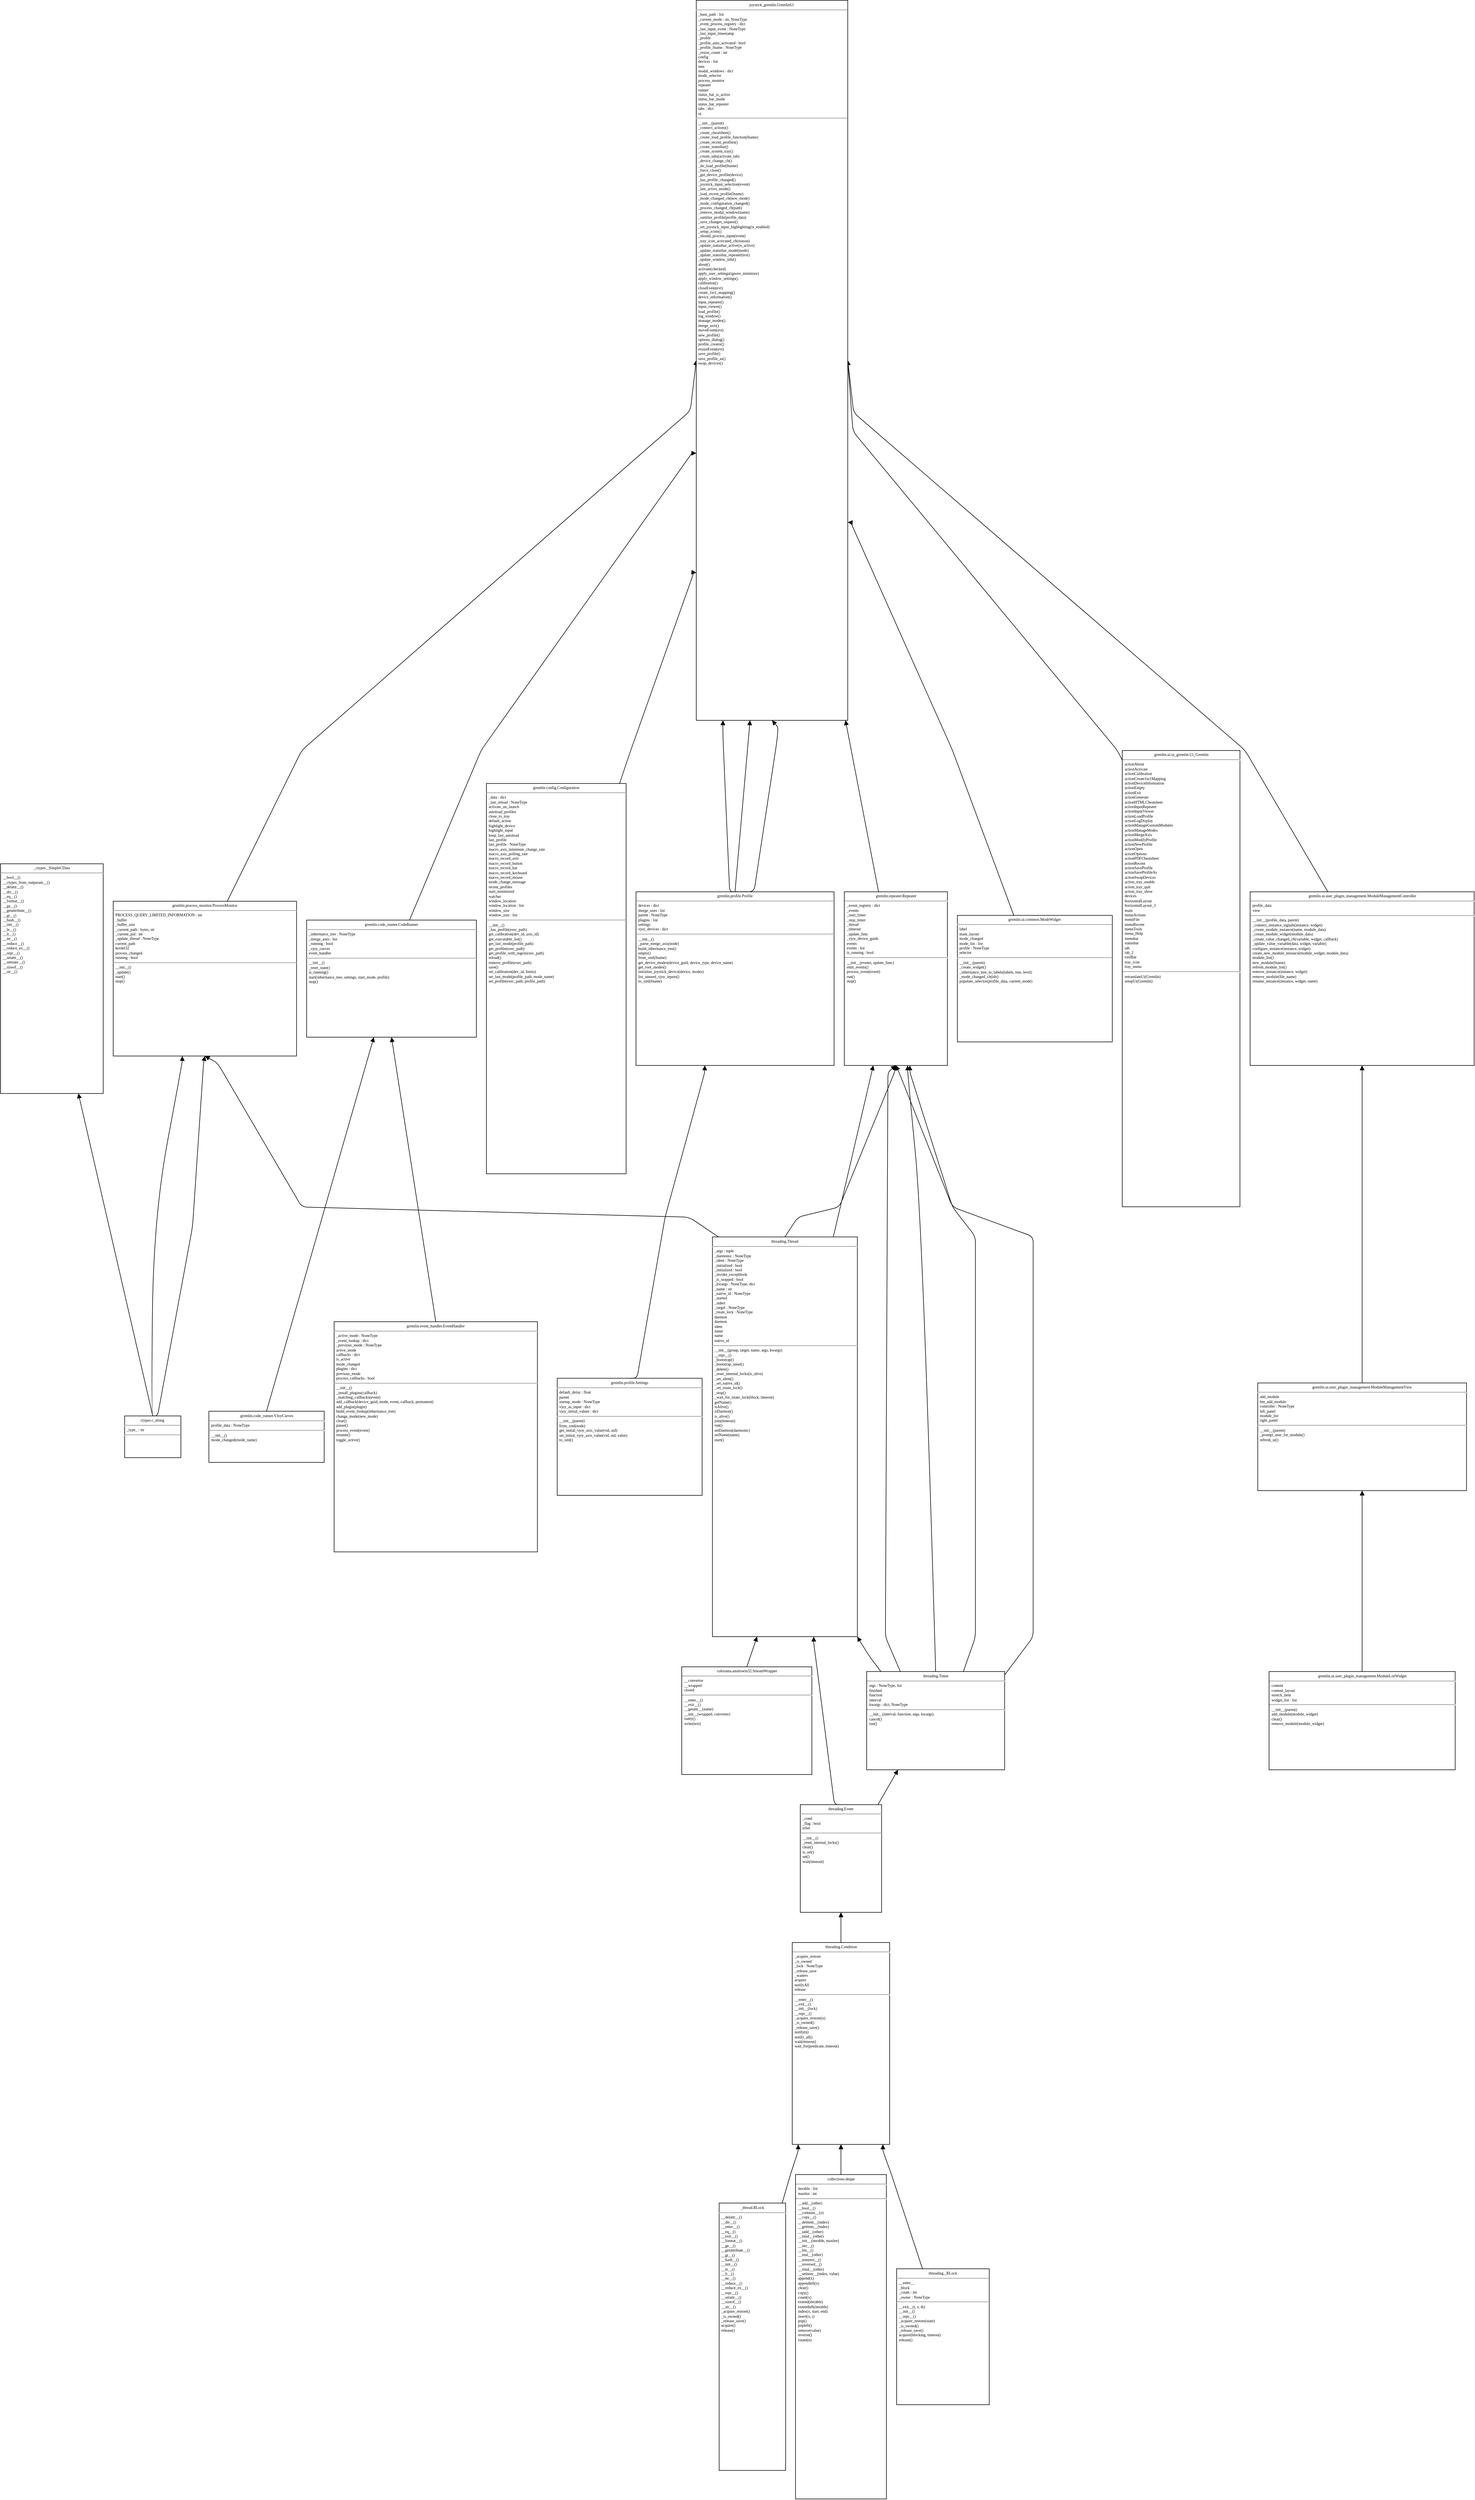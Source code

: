 <mxfile>
    <diagram id="ld7ND8hMP7wtq6Na8yBu" name="Page-1">
        <mxGraphModel dx="751" dy="307" grid="1" gridSize="10" guides="1" tooltips="1" connect="1" arrows="1" fold="1" page="1" pageScale="1" pageWidth="850" pageHeight="1100" math="0" shadow="0">
            <root>
                <mxCell id="0"/>
                <mxCell id="1" parent="0"/>
                <mxCell id="edge1" style="rounded=1;html=1;exitX=0.948;exitY=0;entryX=0.061;entryY=1;jettySize=auto;curved=0;endArrow=block;dashed=0;endFill=1;fontFamily=Lucida Console;fontSize=7;" parent="1" source="node2" target="node3" edge="1">
                    <mxGeometry relative="1" as="geometry">
                        <Array as="points">
                            <mxPoint x="1398.72" y="3932.47"/>
                            <mxPoint x="1413.59" y="3881.2"/>
                            <mxPoint x="1427.22" y="3839.82"/>
                        </Array>
                    </mxGeometry>
                </mxCell>
                <mxCell id="edge22" style="rounded=1;html=1;exitX=0.5;exitY=0;entryX=0.5;entryY=1;jettySize=auto;curved=0;endArrow=block;dashed=0;endFill=1;fontFamily=Lucida Console;fontSize=7;" parent="1" source="node3" target="node22" edge="1">
                    <mxGeometry relative="1" as="geometry"/>
                </mxCell>
                <mxCell id="edge2" style="rounded=1;html=1;exitX=0.5;exitY=0;entryX=0.5;entryY=1;jettySize=auto;curved=0;endArrow=block;dashed=0;endFill=1;fontFamily=Lucida Console;fontSize=7;" parent="1" source="node4" target="node3" edge="1">
                    <mxGeometry relative="1" as="geometry"/>
                </mxCell>
                <mxCell id="edge3" style="rounded=1;html=1;exitX=0.5;exitY=0;entryX=0.308;entryY=1;jettySize=auto;curved=0;endArrow=block;dashed=0;endFill=1;fontFamily=Lucida Console;fontSize=7;" parent="1" source="node5" target="node6" edge="1">
                    <mxGeometry relative="1" as="geometry"/>
                </mxCell>
                <mxCell id="edge25" style="rounded=1;html=1;exitX=0.042;exitY=0;entryX=0.5;entryY=1;jettySize=auto;curved=0;endArrow=block;dashed=0;endFill=1;fontFamily=Lucida Console;fontSize=7;" parent="1" source="node6" target="node8" edge="1">
                    <mxGeometry relative="1" as="geometry">
                        <Array as="points">
                            <mxPoint x="1285.18" y="2209.63"/>
                            <mxPoint x="1232.59" y="2174.4"/>
                            <mxPoint x="541.59" y="2156.4"/>
                            <mxPoint x="391.07" y="1899.37"/>
                        </Array>
                    </mxGeometry>
                </mxCell>
                <mxCell id="edge26" style="rounded=1;html=1;exitX=0.5;exitY=0;entryX=0.5;entryY=1;jettySize=auto;curved=0;endArrow=block;dashed=0;endFill=1;fontFamily=Lucida Console;fontSize=7;" parent="1" source="node6" target="node16" edge="1">
                    <mxGeometry relative="1" as="geometry">
                        <Array as="points">
                            <mxPoint x="1403.05" y="2209.55"/>
                            <mxPoint x="1426.61" y="2174.4"/>
                            <mxPoint x="1500.59" y="2156.4"/>
                            <mxPoint x="1599.21" y="1916.11"/>
                        </Array>
                    </mxGeometry>
                </mxCell>
                <mxCell id="edge27" style="rounded=1;html=1;exitX=0.834;exitY=0;entryX=0.281;entryY=1;jettySize=auto;curved=0;endArrow=block;dashed=0;endFill=1;fontFamily=Lucida Console;fontSize=7;" parent="1" source="node6" target="node16" edge="1">
                    <mxGeometry relative="1" as="geometry"/>
                </mxCell>
                <mxCell id="edge4" style="rounded=1;html=1;exitX=0.5;exitY=0;entryX=0.758;entryY=1;jettySize=auto;curved=0;endArrow=block;dashed=0;endFill=1;fontFamily=Lucida Console;fontSize=7;" parent="1" source="node7" target="node1" edge="1">
                    <mxGeometry relative="1" as="geometry"/>
                </mxCell>
                <mxCell id="edge5" style="rounded=1;html=1;exitX=0.5;exitY=0;entryX=0.377;entryY=1;jettySize=auto;curved=1;endArrow=block;dashed=0;endFill=1;fontFamily=Lucida Console;fontSize=7;" parent="1" source="node7" target="node8" edge="1">
                    <mxGeometry relative="1" as="geometry">
                        <Array as="points">
                            <mxPoint x="273.15" y="2528.87"/>
                            <mxPoint x="276.62" y="2174.4"/>
                            <mxPoint x="328.21" y="1899.2"/>
                        </Array>
                    </mxGeometry>
                </mxCell>
                <mxCell id="edge6" style="rounded=1;html=1;exitX=0.5;exitY=0;entryX=0.5;entryY=1;jettySize=auto;curved=0;endArrow=block;dashed=0;endFill=1;fontFamily=Lucida Console;fontSize=7;" parent="1" source="node7" target="node8" edge="1">
                    <mxGeometry relative="1" as="geometry">
                        <Array as="points">
                            <mxPoint x="284.22" y="2528.74"/>
                            <mxPoint x="346.59" y="2191.2"/>
                            <mxPoint x="366.25" y="1899.31"/>
                        </Array>
                    </mxGeometry>
                </mxCell>
                <mxCell id="edge11" style="rounded=1;html=1;exitX=0.622;exitY=0;entryX=0;entryY=0.5;jettySize=auto;curved=0;endArrow=block;dashed=0;endFill=1;fontFamily=Lucida Console;fontSize=7;" parent="1" source="node8" target="node10" edge="1">
                    <mxGeometry relative="1" as="geometry">
                        <Array as="points">
                            <mxPoint x="408.6" y="1611.09"/>
                            <mxPoint x="541.59" y="1341.8"/>
                            <mxPoint x="1234.81" y="736.49"/>
                        </Array>
                    </mxGeometry>
                </mxCell>
                <mxCell id="edge7" style="rounded=1;html=1;exitX=0.606;exitY=0;entryX=0;entryY=0.629;jettySize=auto;curved=0;endArrow=block;dashed=0;endFill=1;fontFamily=Lucida Console;fontSize=7;" parent="1" source="node9" target="node10" edge="1">
                    <mxGeometry relative="1" as="geometry">
                        <Array as="points">
                            <mxPoint x="733.82" y="1644.5"/>
                            <mxPoint x="861.59" y="1341.8"/>
                            <mxPoint x="1237.58" y="812.16"/>
                        </Array>
                    </mxGeometry>
                </mxCell>
                <mxCell id="edge8" style="rounded=1;html=1;exitX=0.5;exitY=0;entryX=0.396;entryY=1;jettySize=auto;curved=0;endArrow=block;dashed=0;endFill=1;fontFamily=Lucida Console;fontSize=7;" parent="1" source="node11" target="node9" edge="1">
                    <mxGeometry relative="1" as="geometry"/>
                </mxCell>
                <mxCell id="edge9" style="rounded=1;html=1;exitX=0.953;exitY=0;entryX=0;entryY=0.795;jettySize=auto;curved=0;endArrow=block;dashed=0;endFill=1;fontFamily=Lucida Console;fontSize=7;" parent="1" source="node12" target="node10" edge="1">
                    <mxGeometry relative="1" as="geometry">
                        <Array as="points">
                            <mxPoint x="1108.4" y="1400.97"/>
                            <mxPoint x="1128.59" y="1341.8"/>
                            <mxPoint x="1241.15" y="1024.86"/>
                        </Array>
                    </mxGeometry>
                </mxCell>
                <mxCell id="edge10" style="rounded=1;html=1;exitX=0.5;exitY=0;entryX=0.5;entryY=1;jettySize=auto;curved=0;endArrow=block;dashed=0;endFill=1;fontFamily=Lucida Console;fontSize=7;" parent="1" source="node13" target="node9" edge="1">
                    <mxGeometry relative="1" as="geometry"/>
                </mxCell>
                <mxCell id="edge12" style="rounded=1;html=1;exitX=0.5;exitY=0;entryX=0.355;entryY=1;jettySize=auto;curved=0;endArrow=block;dashed=0;endFill=1;fontFamily=Lucida Console;fontSize=7;" parent="1" source="node14" target="node10" edge="1">
                    <mxGeometry relative="1" as="geometry"/>
                </mxCell>
                <mxCell id="edge13" style="rounded=1;html=1;exitX=0.5;exitY=0;entryX=0.5;entryY=1;jettySize=auto;curved=0;endArrow=block;dashed=0;endFill=1;fontFamily=Lucida Console;fontSize=7;" parent="1" source="node14" target="node10" edge="1">
                    <mxGeometry relative="1" as="geometry">
                        <Array as="points">
                            <mxPoint x="1348.46" y="1594.29"/>
                            <mxPoint x="1389.59" y="1323.8"/>
                            <mxPoint x="1391.46" y="1300.92"/>
                        </Array>
                    </mxGeometry>
                </mxCell>
                <mxCell id="edge14" style="rounded=1;html=1;exitX=0.5;exitY=0;entryX=0.176;entryY=1;jettySize=auto;curved=0;endArrow=block;dashed=0;endFill=1;fontFamily=Lucida Console;fontSize=7;" parent="1" source="node14" target="node10" edge="1">
                    <mxGeometry relative="1" as="geometry">
                        <Array as="points">
                            <mxPoint x="1304.98" y="1593.99"/>
                            <mxPoint x="1293.27" y="1323.8"/>
                            <mxPoint x="1292.89" y="1300.96"/>
                        </Array>
                    </mxGeometry>
                </mxCell>
                <mxCell id="edge15" style="rounded=1;html=1;exitX=0.5;exitY=0;entryX=0.347;entryY=1;jettySize=auto;curved=0;endArrow=block;dashed=0;endFill=1;fontFamily=Lucida Console;fontSize=7;" parent="1" source="node15" target="node14" edge="1">
                    <mxGeometry relative="1" as="geometry">
                        <Array as="points">
                            <mxPoint x="1139.72" y="2461.59"/>
                            <mxPoint x="1189.81" y="2174.4"/>
                            <mxPoint x="1260.57" y="1915.91"/>
                        </Array>
                    </mxGeometry>
                </mxCell>
                <mxCell id="edge16" style="rounded=1;html=1;exitX=0.332;exitY=0;entryX=0.985;entryY=1;jettySize=auto;curved=0;endArrow=block;dashed=0;endFill=1;fontFamily=Lucida Console;fontSize=7;" parent="1" source="node16" target="node10" edge="1">
                    <mxGeometry relative="1" as="geometry"/>
                </mxCell>
                <mxCell id="edge17" style="rounded=1;html=1;exitX=0.364;exitY=0;entryX=1;entryY=0.725;jettySize=auto;curved=0;endArrow=block;dashed=0;endFill=1;fontFamily=Lucida Console;fontSize=7;" parent="1" source="node17" target="node10" edge="1">
                    <mxGeometry relative="1" as="geometry">
                        <Array as="points">
                            <mxPoint x="1811.93" y="1635.87"/>
                            <mxPoint x="1702.59" y="1341.8"/>
                            <mxPoint x="1521.12" y="935.75"/>
                        </Array>
                    </mxGeometry>
                </mxCell>
                <mxCell id="edge18" style="rounded=1;html=1;exitX=0;exitY=0.021;entryX=1;entryY=0.5;jettySize=auto;curved=0;endArrow=block;dashed=0;endFill=1;fontFamily=Lucida Console;fontSize=7;" parent="1" source="node18" target="node10" edge="1">
                    <mxGeometry relative="1" as="geometry">
                        <Array as="points">
                            <mxPoint x="2005.57" y="1358.94"/>
                            <mxPoint x="1996.59" y="1341.8"/>
                            <mxPoint x="1525.02" y="773.22"/>
                        </Array>
                    </mxGeometry>
                </mxCell>
                <mxCell id="edge19" style="rounded=1;html=1;exitX=0.5;exitY=0;entryX=0.5;entryY=1;jettySize=auto;curved=0;endArrow=block;dashed=0;endFill=1;fontFamily=Lucida Console;fontSize=7;" parent="1" source="node19" target="node20" edge="1">
                    <mxGeometry relative="1" as="geometry"/>
                </mxCell>
                <mxCell id="edge21" style="rounded=1;html=1;exitX=0.5;exitY=0;entryX=0.5;entryY=1;jettySize=auto;curved=0;endArrow=block;dashed=0;endFill=1;fontFamily=Lucida Console;fontSize=7;" parent="1" source="node20" target="node21" edge="1">
                    <mxGeometry relative="1" as="geometry"/>
                </mxCell>
                <mxCell id="edge20" style="rounded=1;html=1;exitX=0.347;exitY=0;entryX=1;entryY=0.5;jettySize=auto;curved=0;endArrow=block;dashed=0;endFill=1;fontFamily=Lucida Console;fontSize=7;" parent="1" source="node21" target="node10" edge="1">
                    <mxGeometry relative="1" as="geometry">
                        <Array as="points">
                            <mxPoint x="2372.35" y="1594.06"/>
                            <mxPoint x="2224.59" y="1341.8"/>
                            <mxPoint x="1526.23" y="739.88"/>
                        </Array>
                    </mxGeometry>
                </mxCell>
                <mxCell id="edge23" style="rounded=1;html=1;exitX=0.5;exitY=0;entryX=0.699;entryY=1;jettySize=auto;curved=0;endArrow=block;dashed=0;endFill=1;fontFamily=Lucida Console;fontSize=7;" parent="1" source="node22" target="node6" edge="1">
                    <mxGeometry relative="1" as="geometry">
                        <Array as="points">
                            <mxPoint x="1491.92" y="3221.8"/>
                            <mxPoint x="1460.59" y="2975.8"/>
                            <mxPoint x="1455.1" y="2934.8"/>
                        </Array>
                    </mxGeometry>
                </mxCell>
                <mxCell id="edge24" style="rounded=1;html=1;exitX=0.955;exitY=0;entryX=0.227;entryY=1;jettySize=auto;curved=0;endArrow=block;dashed=0;endFill=1;fontFamily=Lucida Console;fontSize=7;" parent="1" source="node22" target="node23" edge="1">
                    <mxGeometry relative="1" as="geometry"/>
                </mxCell>
                <mxCell id="edge32" style="rounded=1;html=1;exitX=0.103;exitY=0;entryX=1;entryY=1;jettySize=auto;curved=0;endArrow=block;dashed=0;endFill=1;fontFamily=Lucida Console;fontSize=7;" parent="1" source="node23" target="node6" edge="1">
                    <mxGeometry relative="1" as="geometry">
                        <Array as="points">
                            <mxPoint x="1574.91" y="2984.46"/>
                            <mxPoint x="1554.59" y="2957.8"/>
                            <mxPoint x="1537.93" y="2931.3"/>
                        </Array>
                    </mxGeometry>
                </mxCell>
                <mxCell id="edge28" style="rounded=1;html=1;exitX=0.244;exitY=0;entryX=0.5;entryY=1;jettySize=auto;curved=0;endArrow=block;dashed=0;endFill=1;fontFamily=Lucida Console;fontSize=7;" parent="1" source="node23" target="node16" edge="1">
                    <mxGeometry relative="1" as="geometry">
                        <Array as="points">
                            <mxPoint x="1609.46" y="2984.33"/>
                            <mxPoint x="1582.94" y="2923.0"/>
                            <mxPoint x="1587.4" y="1916.11"/>
                        </Array>
                    </mxGeometry>
                </mxCell>
                <mxCell id="edge29" style="rounded=1;html=1;exitX=0.5;exitY=0;entryX=0.614;entryY=1;jettySize=auto;curved=1;endArrow=block;dashed=0;endFill=1;fontFamily=Lucida Console;fontSize=7;" parent="1" source="node23" target="node16" edge="1">
                    <mxGeometry relative="1" as="geometry">
                        <Array as="points">
                            <mxPoint x="1672.69" y="2984.62"/>
                            <mxPoint x="1650.59" y="2209.2"/>
                            <mxPoint x="1622.57" y="1916.06"/>
                        </Array>
                    </mxGeometry>
                </mxCell>
                <mxCell id="edge30" style="rounded=1;html=1;exitX=0.701;exitY=0;entryX=0.636;entryY=1;jettySize=auto;curved=0;endArrow=block;dashed=0;endFill=1;fontFamily=Lucida Console;fontSize=7;" parent="1" source="node23" target="node16" edge="1">
                    <mxGeometry relative="1" as="geometry">
                        <Array as="points">
                            <mxPoint x="1721.95" y="2984.64"/>
                            <mxPoint x="1743.59" y="2923.0"/>
                            <mxPoint x="1743.59" y="2209.2"/>
                            <mxPoint x="1702.59" y="2156.4"/>
                            <mxPoint x="1626.69" y="1916.42"/>
                        </Array>
                    </mxGeometry>
                </mxCell>
                <mxCell id="edge31" style="rounded=1;html=1;exitX=1;exitY=0.034;entryX=0.5;entryY=1;jettySize=auto;curved=0;endArrow=block;dashed=0;endFill=1;fontFamily=Lucida Console;fontSize=7;" parent="1" source="node23" target="node16" edge="1">
                    <mxGeometry relative="1" as="geometry">
                        <Array as="points">
                            <mxPoint x="1795.79" y="2990.57"/>
                            <mxPoint x="1846.59" y="2923.0"/>
                            <mxPoint x="1846.59" y="2209.2"/>
                            <mxPoint x="1702.59" y="2156.4"/>
                            <mxPoint x="1607.4" y="1916.66"/>
                        </Array>
                    </mxGeometry>
                </mxCell>
                <mxCell id="edge33" style="rounded=1;html=1;exitX=0.279;exitY=0;entryX=0.931;entryY=1;jettySize=auto;curved=0;endArrow=block;dashed=0;endFill=1;fontFamily=Lucida Console;fontSize=7;" parent="1" source="node24" target="node3" edge="1">
                    <mxGeometry relative="1" as="geometry">
                        <Array as="points">
                            <mxPoint x="1649.06" y="4049.61"/>
                            <mxPoint x="1593.59" y="3881.2"/>
                            <mxPoint x="1578.43" y="3839.3"/>
                        </Array>
                    </mxGeometry>
                </mxCell>
                <mxCell id="node1" value="&lt;p style=&quot;margin: 4px 0px 0px; text-align: center; font-size: 7px; color: rgb(0, 0, 0);&quot;&gt;_ctypes._SimpleCData&lt;/p&gt;&lt;hr style=&quot;font-size: 7px;&quot;&gt;&lt;p style=&quot;margin: 0px 0px 0px 4px; text-align: start; font-size: 7px; color: rgb(0, 0, 0);&quot;&gt;__bool__()&lt;br style=&quot;font-size: 7px;&quot;&gt;__ctypes_from_outparam__()&lt;br style=&quot;font-size: 7px;&quot;&gt;__delattr__()&lt;br style=&quot;font-size: 7px;&quot;&gt;__dir__()&lt;br style=&quot;font-size: 7px;&quot;&gt;__eq__()&lt;br style=&quot;font-size: 7px;&quot;&gt;__format__()&lt;br style=&quot;font-size: 7px;&quot;&gt;__ge__()&lt;br style=&quot;font-size: 7px;&quot;&gt;__getattribute__()&lt;br style=&quot;font-size: 7px;&quot;&gt;__gt__()&lt;br style=&quot;font-size: 7px;&quot;&gt;__hash__()&lt;br style=&quot;font-size: 7px;&quot;&gt;__init__()&lt;br style=&quot;font-size: 7px;&quot;&gt;__le__()&lt;br style=&quot;font-size: 7px;&quot;&gt;__lt__()&lt;br style=&quot;font-size: 7px;&quot;&gt;__ne__()&lt;br style=&quot;font-size: 7px;&quot;&gt;__reduce__()&lt;br style=&quot;font-size: 7px;&quot;&gt;__reduce_ex__()&lt;br style=&quot;font-size: 7px;&quot;&gt;__repr__()&lt;br style=&quot;font-size: 7px;&quot;&gt;__setattr__()&lt;br style=&quot;font-size: 7px;&quot;&gt;__setstate__()&lt;br style=&quot;font-size: 7px;&quot;&gt;__sizeof__()&lt;br style=&quot;font-size: 7px;&quot;&gt;__str__()&lt;/p&gt;" style="verticalAlign=top;align=left;overflow=fill;html=1;rounded=0;shadow=0;comic=0;labelBackgroundColor=none;strokeColor=black;strokeWidth=1;fillColor=#ffffff;fontFamily=Lucida Console;fontSize=7;" parent="1" vertex="1">
                    <mxGeometry x="4" y="1544.3" width="183.17" height="409.6" as="geometry"/>
                </mxCell>
                <mxCell id="node2" value="&lt;p style=&quot;margin: 4px 0px 0px; text-align: center; font-size: 7px; color: rgb(0, 0, 0);&quot;&gt;_thread.RLock&lt;/p&gt;&lt;hr style=&quot;font-size: 7px;&quot;&gt;&lt;p style=&quot;margin: 0px 0px 0px 4px; text-align: start; font-size: 7px; color: rgb(0, 0, 0);&quot;&gt;__delattr__()&lt;br style=&quot;font-size: 7px;&quot;&gt;__dir__()&lt;br style=&quot;font-size: 7px;&quot;&gt;__enter__()&lt;br style=&quot;font-size: 7px;&quot;&gt;__eq__()&lt;br style=&quot;font-size: 7px;&quot;&gt;__exit__()&lt;br style=&quot;font-size: 7px;&quot;&gt;__format__()&lt;br style=&quot;font-size: 7px;&quot;&gt;__ge__()&lt;br style=&quot;font-size: 7px;&quot;&gt;__getattribute__()&lt;br style=&quot;font-size: 7px;&quot;&gt;__gt__()&lt;br style=&quot;font-size: 7px;&quot;&gt;__hash__()&lt;br style=&quot;font-size: 7px;&quot;&gt;__init__()&lt;br style=&quot;font-size: 7px;&quot;&gt;__le__()&lt;br style=&quot;font-size: 7px;&quot;&gt;__lt__()&lt;br style=&quot;font-size: 7px;&quot;&gt;__ne__()&lt;br style=&quot;font-size: 7px;&quot;&gt;__reduce__()&lt;br style=&quot;font-size: 7px;&quot;&gt;__reduce_ex__()&lt;br style=&quot;font-size: 7px;&quot;&gt;__repr__()&lt;br style=&quot;font-size: 7px;&quot;&gt;__setattr__()&lt;br style=&quot;font-size: 7px;&quot;&gt;__sizeof__()&lt;br style=&quot;font-size: 7px;&quot;&gt;__str__()&lt;br style=&quot;font-size: 7px;&quot;&gt;_acquire_restore()&lt;br style=&quot;font-size: 7px;&quot;&gt;_is_owned()&lt;br style=&quot;font-size: 7px;&quot;&gt;_release_save()&lt;br style=&quot;font-size: 7px;&quot;&gt;acquire()&lt;br style=&quot;font-size: 7px;&quot;&gt;release()&lt;/p&gt;" style="verticalAlign=top;align=left;overflow=fill;html=1;rounded=0;shadow=0;comic=0;labelBackgroundColor=none;strokeColor=black;strokeWidth=1;fillColor=#ffffff;fontFamily=Lucida Console;fontSize=7;" parent="1" vertex="1">
                    <mxGeometry x="1286.28" y="3932.5" width="118.61" height="476.8" as="geometry"/>
                </mxCell>
                <mxCell id="node3" value="&lt;p style=&quot;margin: 4px 0px 0px; text-align: center; font-size: 7px; color: rgb(0, 0, 0);&quot;&gt;threading.Condition&lt;/p&gt;&lt;hr style=&quot;font-size: 7px;&quot;&gt;&lt;p style=&quot;margin: 0px 0px 0px 4px; text-align: start; font-size: 7px; color: rgb(0, 0, 0);&quot;&gt;_acquire_restore&lt;br style=&quot;font-size: 7px;&quot;&gt;_is_owned&lt;br style=&quot;font-size: 7px;&quot;&gt;_lock : NoneType&lt;br style=&quot;font-size: 7px;&quot;&gt;_release_save&lt;br style=&quot;font-size: 7px;&quot;&gt;_waiters&lt;br style=&quot;font-size: 7px;&quot;&gt;acquire&lt;br style=&quot;font-size: 7px;&quot;&gt;notifyAll&lt;br style=&quot;font-size: 7px;&quot;&gt;release&lt;/p&gt;&lt;hr style=&quot;font-size: 7px;&quot;&gt;&lt;p style=&quot;margin: 0px 0px 0px 4px; text-align: start; font-size: 7px; color: rgb(0, 0, 0);&quot;&gt;__enter__()&lt;br style=&quot;font-size: 7px;&quot;&gt;__exit__()&lt;br style=&quot;font-size: 7px;&quot;&gt;__init__(lock)&lt;br style=&quot;font-size: 7px;&quot;&gt;__repr__()&lt;br style=&quot;font-size: 7px;&quot;&gt;_acquire_restore(x)&lt;br style=&quot;font-size: 7px;&quot;&gt;_is_owned()&lt;br style=&quot;font-size: 7px;&quot;&gt;_release_save()&lt;br style=&quot;font-size: 7px;&quot;&gt;notify(n)&lt;br style=&quot;font-size: 7px;&quot;&gt;notify_all()&lt;br style=&quot;font-size: 7px;&quot;&gt;wait(timeout)&lt;br style=&quot;font-size: 7px;&quot;&gt;wait_for(predicate, timeout)&lt;/p&gt;" style="verticalAlign=top;align=left;overflow=fill;html=1;rounded=0;shadow=0;comic=0;labelBackgroundColor=none;strokeColor=black;strokeWidth=1;fillColor=#ffffff;fontFamily=Lucida Console;fontSize=7;" parent="1" vertex="1">
                    <mxGeometry x="1416.68" y="3467.9" width="173.82" height="360" as="geometry"/>
                </mxCell>
                <mxCell id="node22" value="&lt;p style=&quot;margin: 4px 0px 0px; text-align: center; font-size: 7px; color: rgb(0, 0, 0);&quot;&gt;threading.Event&lt;/p&gt;&lt;hr style=&quot;font-size: 7px;&quot;&gt;&lt;p style=&quot;margin: 0px 0px 0px 4px; text-align: start; font-size: 7px; color: rgb(0, 0, 0);&quot;&gt;_cond&lt;br style=&quot;font-size: 7px;&quot;&gt;_flag : bool&lt;br style=&quot;font-size: 7px;&quot;&gt;isSet&lt;/p&gt;&lt;hr style=&quot;font-size: 7px;&quot;&gt;&lt;p style=&quot;margin: 0px 0px 0px 4px; text-align: start; font-size: 7px; color: rgb(0, 0, 0);&quot;&gt;__init__()&lt;br style=&quot;font-size: 7px;&quot;&gt;_reset_internal_locks()&lt;br style=&quot;font-size: 7px;&quot;&gt;clear()&lt;br style=&quot;font-size: 7px;&quot;&gt;is_set()&lt;br style=&quot;font-size: 7px;&quot;&gt;set()&lt;br style=&quot;font-size: 7px;&quot;&gt;wait(timeout)&lt;/p&gt;" style="verticalAlign=top;align=left;overflow=fill;html=1;rounded=0;shadow=0;comic=0;labelBackgroundColor=none;strokeColor=black;strokeWidth=1;fillColor=#ffffff;fontFamily=Lucida Console;fontSize=7;" parent="1" vertex="1">
                    <mxGeometry x="1431.06" y="3222.1" width="145.06" height="192" as="geometry"/>
                </mxCell>
                <mxCell id="node4" value="&lt;p style=&quot;margin: 4px 0px 0px; text-align: center; font-size: 7px; color: rgb(0, 0, 0);&quot;&gt;collections.deque&lt;/p&gt;&lt;hr style=&quot;font-size: 7px;&quot;&gt;&lt;p style=&quot;margin: 0px 0px 0px 4px; text-align: start; font-size: 7px; color: rgb(0, 0, 0);&quot;&gt;iterable : list&lt;br style=&quot;font-size: 7px;&quot;&gt;maxlen : int&lt;/p&gt;&lt;hr style=&quot;font-size: 7px;&quot;&gt;&lt;p style=&quot;margin: 0px 0px 0px 4px; text-align: start; font-size: 7px; color: rgb(0, 0, 0);&quot;&gt;__add__(other)&lt;br style=&quot;font-size: 7px;&quot;&gt;__bool__()&lt;br style=&quot;font-size: 7px;&quot;&gt;__contains__(o)&lt;br style=&quot;font-size: 7px;&quot;&gt;__copy__()&lt;br style=&quot;font-size: 7px;&quot;&gt;__delitem__(index)&lt;br style=&quot;font-size: 7px;&quot;&gt;__getitem__(index)&lt;br style=&quot;font-size: 7px;&quot;&gt;__iadd__(other)&lt;br style=&quot;font-size: 7px;&quot;&gt;__imul__(other)&lt;br style=&quot;font-size: 7px;&quot;&gt;__init__(iterable, maxlen)&lt;br style=&quot;font-size: 7px;&quot;&gt;__iter__()&lt;br style=&quot;font-size: 7px;&quot;&gt;__len__()&lt;br style=&quot;font-size: 7px;&quot;&gt;__mul__(other)&lt;br style=&quot;font-size: 7px;&quot;&gt;__nonzero__()&lt;br style=&quot;font-size: 7px;&quot;&gt;__reversed__()&lt;br style=&quot;font-size: 7px;&quot;&gt;__rmul__(other)&lt;br style=&quot;font-size: 7px;&quot;&gt;__setitem__(index, value)&lt;br style=&quot;font-size: 7px;&quot;&gt;append(x)&lt;br style=&quot;font-size: 7px;&quot;&gt;appendleft(x)&lt;br style=&quot;font-size: 7px;&quot;&gt;clear()&lt;br style=&quot;font-size: 7px;&quot;&gt;copy()&lt;br style=&quot;font-size: 7px;&quot;&gt;count(x)&lt;br style=&quot;font-size: 7px;&quot;&gt;extend(iterable)&lt;br style=&quot;font-size: 7px;&quot;&gt;extendleft(iterable)&lt;br style=&quot;font-size: 7px;&quot;&gt;index(x, start, end)&lt;br style=&quot;font-size: 7px;&quot;&gt;insert(x, i)&lt;br style=&quot;font-size: 7px;&quot;&gt;pop()&lt;br style=&quot;font-size: 7px;&quot;&gt;popleft()&lt;br style=&quot;font-size: 7px;&quot;&gt;remove(value)&lt;br style=&quot;font-size: 7px;&quot;&gt;reverse()&lt;br style=&quot;font-size: 7px;&quot;&gt;rotate(n)&lt;/p&gt;" style="verticalAlign=top;align=left;overflow=fill;html=1;rounded=0;shadow=0;comic=0;labelBackgroundColor=none;strokeColor=black;strokeWidth=1;fillColor=#ffffff;fontFamily=Lucida Console;fontSize=7;" parent="1" vertex="1">
                    <mxGeometry x="1422.5" y="3881.7" width="162.18" height="578.4" as="geometry"/>
                </mxCell>
                <mxCell id="node5" value="&lt;p style=&quot;margin: 4px 0px 0px; text-align: center; font-size: 7px; color: rgb(0, 0, 0);&quot;&gt;colorama.ansitowin32.StreamWrapper&lt;/p&gt;&lt;hr style=&quot;font-size: 7px;&quot;&gt;&lt;p style=&quot;margin: 0px 0px 0px 4px; text-align: start; font-size: 7px; color: rgb(0, 0, 0);&quot;&gt;__convertor&lt;br style=&quot;font-size: 7px;&quot;&gt;__wrapped&lt;br style=&quot;font-size: 7px;&quot;&gt;closed&lt;/p&gt;&lt;hr style=&quot;font-size: 7px;&quot;&gt;&lt;p style=&quot;margin: 0px 0px 0px 4px; text-align: start; font-size: 7px; color: rgb(0, 0, 0);&quot;&gt;__enter__()&lt;br style=&quot;font-size: 7px;&quot;&gt;__exit__()&lt;br style=&quot;font-size: 7px;&quot;&gt;__getattr__(name)&lt;br style=&quot;font-size: 7px;&quot;&gt;__init__(wrapped, converter)&lt;br style=&quot;font-size: 7px;&quot;&gt;isatty()&lt;br style=&quot;font-size: 7px;&quot;&gt;write(text)&lt;/p&gt;" style="verticalAlign=top;align=left;overflow=fill;html=1;rounded=0;shadow=0;comic=0;labelBackgroundColor=none;strokeColor=black;strokeWidth=1;fillColor=#ffffff;fontFamily=Lucida Console;fontSize=7;" parent="1" vertex="1">
                    <mxGeometry x="1219.51" y="2976.3" width="232.15" height="192" as="geometry"/>
                </mxCell>
                <mxCell id="node6" value="&lt;p style=&quot;margin: 4px 0px 0px; text-align: center; font-size: 7px; color: rgb(0, 0, 0);&quot;&gt;threading.Thread&lt;/p&gt;&lt;hr style=&quot;font-size: 7px;&quot;&gt;&lt;p style=&quot;margin: 0px 0px 0px 4px; text-align: start; font-size: 7px; color: rgb(0, 0, 0);&quot;&gt;_args : tuple&lt;br style=&quot;font-size: 7px;&quot;&gt;_daemonic : NoneType&lt;br style=&quot;font-size: 7px;&quot;&gt;_ident : NoneType&lt;br style=&quot;font-size: 7px;&quot;&gt;_initialized : bool&lt;br style=&quot;font-size: 7px;&quot;&gt;_initialized : bool&lt;br style=&quot;font-size: 7px;&quot;&gt;_invoke_excepthook&lt;br style=&quot;font-size: 7px;&quot;&gt;_is_stopped : bool&lt;br style=&quot;font-size: 7px;&quot;&gt;_kwargs : NoneType, dict&lt;br style=&quot;font-size: 7px;&quot;&gt;_name : str&lt;br style=&quot;font-size: 7px;&quot;&gt;_native_id : NoneType&lt;br style=&quot;font-size: 7px;&quot;&gt;_started&lt;br style=&quot;font-size: 7px;&quot;&gt;_stderr&lt;br style=&quot;font-size: 7px;&quot;&gt;_target : NoneType&lt;br style=&quot;font-size: 7px;&quot;&gt;_tstate_lock : NoneType&lt;br style=&quot;font-size: 7px;&quot;&gt;daemon&lt;br style=&quot;font-size: 7px;&quot;&gt;daemon&lt;br style=&quot;font-size: 7px;&quot;&gt;ident&lt;br style=&quot;font-size: 7px;&quot;&gt;name&lt;br style=&quot;font-size: 7px;&quot;&gt;name&lt;br style=&quot;font-size: 7px;&quot;&gt;native_id&lt;/p&gt;&lt;hr style=&quot;font-size: 7px;&quot;&gt;&lt;p style=&quot;margin: 0px 0px 0px 4px; text-align: start; font-size: 7px; color: rgb(0, 0, 0);&quot;&gt;__init__(group, target, name, args, kwargs)&lt;br style=&quot;font-size: 7px;&quot;&gt;__repr__()&lt;br style=&quot;font-size: 7px;&quot;&gt;_bootstrap()&lt;br style=&quot;font-size: 7px;&quot;&gt;_bootstrap_inner()&lt;br style=&quot;font-size: 7px;&quot;&gt;_delete()&lt;br style=&quot;font-size: 7px;&quot;&gt;_reset_internal_locks(is_alive)&lt;br style=&quot;font-size: 7px;&quot;&gt;_set_ident()&lt;br style=&quot;font-size: 7px;&quot;&gt;_set_native_id()&lt;br style=&quot;font-size: 7px;&quot;&gt;_set_tstate_lock()&lt;br style=&quot;font-size: 7px;&quot;&gt;_stop()&lt;br style=&quot;font-size: 7px;&quot;&gt;_wait_for_tstate_lock(block, timeout)&lt;br style=&quot;font-size: 7px;&quot;&gt;getName()&lt;br style=&quot;font-size: 7px;&quot;&gt;isAlive()&lt;br style=&quot;font-size: 7px;&quot;&gt;isDaemon()&lt;br style=&quot;font-size: 7px;&quot;&gt;is_alive()&lt;br style=&quot;font-size: 7px;&quot;&gt;join(timeout)&lt;br style=&quot;font-size: 7px;&quot;&gt;run()&lt;br style=&quot;font-size: 7px;&quot;&gt;setDaemon(daemonic)&lt;br style=&quot;font-size: 7px;&quot;&gt;setName(name)&lt;br style=&quot;font-size: 7px;&quot;&gt;start()&lt;/p&gt;" style="verticalAlign=top;align=left;overflow=fill;html=1;rounded=0;shadow=0;comic=0;labelBackgroundColor=none;strokeColor=black;strokeWidth=1;fillColor=#ffffff;fontFamily=Lucida Console;fontSize=7;" parent="1" vertex="1">
                    <mxGeometry x="1274.29" y="2209.7" width="258.6" height="712.8" as="geometry"/>
                </mxCell>
                <mxCell id="node8" value="&lt;p style=&quot;margin: 4px 0px 0px; text-align: center; font-size: 7px; color: rgb(0, 0, 0);&quot;&gt;gremlin.process_monitor.ProcessMonitor&lt;/p&gt;&lt;hr style=&quot;font-size: 7px;&quot;&gt;&lt;p style=&quot;margin: 0px 0px 0px 4px; text-align: start; font-size: 7px; color: rgb(0, 0, 0);&quot;&gt;PROCESS_QUERY_LIMITED_INFORMATION : int&lt;br style=&quot;font-size: 7px;&quot;&gt;_buffer&lt;br style=&quot;font-size: 7px;&quot;&gt;_buffer_size&lt;br style=&quot;font-size: 7px;&quot;&gt;_current_path : bytes, str&lt;br style=&quot;font-size: 7px;&quot;&gt;_current_pid : int&lt;br style=&quot;font-size: 7px;&quot;&gt;_update_thread : NoneType&lt;br style=&quot;font-size: 7px;&quot;&gt;current_path&lt;br style=&quot;font-size: 7px;&quot;&gt;kernel32&lt;br style=&quot;font-size: 7px;&quot;&gt;process_changed&lt;br style=&quot;font-size: 7px;&quot;&gt;running : bool&lt;/p&gt;&lt;hr style=&quot;font-size: 7px;&quot;&gt;&lt;p style=&quot;margin: 0px 0px 0px 4px; text-align: start; font-size: 7px; color: rgb(0, 0, 0);&quot;&gt;__init__()&lt;br style=&quot;font-size: 7px;&quot;&gt;_update()&lt;br style=&quot;font-size: 7px;&quot;&gt;start()&lt;br style=&quot;font-size: 7px;&quot;&gt;stop()&lt;/p&gt;" style="verticalAlign=top;align=left;overflow=fill;html=1;rounded=0;shadow=0;comic=0;labelBackgroundColor=none;strokeColor=black;strokeWidth=1;fillColor=#ffffff;fontFamily=Lucida Console;fontSize=7;" parent="1" vertex="1">
                    <mxGeometry x="205.02" y="1611.1" width="327.13" height="276" as="geometry"/>
                </mxCell>
                <mxCell id="node16" value="&lt;p style=&quot;margin: 4px 0px 0px; text-align: center; font-size: 7px; color: rgb(0, 0, 0);&quot;&gt;gremlin.repeater.Repeater&lt;/p&gt;&lt;hr style=&quot;font-size: 7px;&quot;&gt;&lt;p style=&quot;margin: 0px 0px 0px 4px; text-align: start; font-size: 7px; color: rgb(0, 0, 0);&quot;&gt;_event_registry : dict&lt;br style=&quot;font-size: 7px;&quot;&gt;_events&lt;br style=&quot;font-size: 7px;&quot;&gt;_start_timer&lt;br style=&quot;font-size: 7px;&quot;&gt;_stop_timer&lt;br style=&quot;font-size: 7px;&quot;&gt;_thread&lt;br style=&quot;font-size: 7px;&quot;&gt;_timeout&lt;br style=&quot;font-size: 7px;&quot;&gt;_update_func&lt;br style=&quot;font-size: 7px;&quot;&gt;_vjoy_device_guids&lt;br style=&quot;font-size: 7px;&quot;&gt;events&lt;br style=&quot;font-size: 7px;&quot;&gt;events : list&lt;br style=&quot;font-size: 7px;&quot;&gt;is_running : bool&lt;/p&gt;&lt;hr style=&quot;font-size: 7px;&quot;&gt;&lt;p style=&quot;margin: 0px 0px 0px 4px; text-align: start; font-size: 7px; color: rgb(0, 0, 0);&quot;&gt;__init__(events, update_func)&lt;br style=&quot;font-size: 7px;&quot;&gt;emit_events()&lt;br style=&quot;font-size: 7px;&quot;&gt;process_event(event)&lt;br style=&quot;font-size: 7px;&quot;&gt;run()&lt;br style=&quot;font-size: 7px;&quot;&gt;stop()&lt;/p&gt;" style="verticalAlign=top;align=left;overflow=fill;html=1;rounded=0;shadow=0;comic=0;labelBackgroundColor=none;strokeColor=black;strokeWidth=1;fillColor=#ffffff;fontFamily=Lucida Console;fontSize=7;" parent="1" vertex="1">
                    <mxGeometry x="1509.61" y="1594.3" width="183.95" height="309.6" as="geometry"/>
                </mxCell>
                <mxCell id="node7" value="&lt;p style=&quot;margin: 4px 0px 0px; text-align: center; font-size: 7px; color: rgb(0, 0, 0);&quot;&gt;ctypes.c_ulong&lt;/p&gt;&lt;hr style=&quot;font-size: 7px;&quot;&gt;&lt;p style=&quot;margin: 0px 0px 0px 4px; text-align: start; font-size: 7px; color: rgb(0, 0, 0);&quot;&gt;_type_ : str&lt;/p&gt;&lt;hr style=&quot;font-size: 7px;&quot;&gt;&lt;p style=&quot;margin: 4px 0px 0px; text-align: center; font-size: 7px; color: rgb(0, 0, 0);&quot;&gt; &lt;/p&gt;" style="verticalAlign=top;align=left;overflow=fill;html=1;rounded=0;shadow=0;comic=0;labelBackgroundColor=none;strokeColor=black;strokeWidth=1;fillColor=#ffffff;fontFamily=Lucida Console;fontSize=7;" parent="1" vertex="1">
                    <mxGeometry x="225.4" y="2528.9" width="100.37" height="74.4" as="geometry"/>
                </mxCell>
                <mxCell id="node10" value="&lt;p style=&quot;margin: 4px 0px 0px; text-align: center; font-size: 7px; color: rgb(0, 0, 0);&quot;&gt;joystick_gremlin.GremlinUi&lt;/p&gt;&lt;hr style=&quot;font-size: 7px;&quot;&gt;&lt;p style=&quot;margin: 0px 0px 0px 4px; text-align: start; font-size: 7px; color: rgb(0, 0, 0);&quot;&gt;_base_path : list&lt;br style=&quot;font-size: 7px;&quot;&gt;_current_mode : str, NoneType&lt;br style=&quot;font-size: 7px;&quot;&gt;_event_process_registry : dict&lt;br style=&quot;font-size: 7px;&quot;&gt;_last_input_event : NoneType&lt;br style=&quot;font-size: 7px;&quot;&gt;_last_input_timestamp&lt;br style=&quot;font-size: 7px;&quot;&gt;_profile&lt;br style=&quot;font-size: 7px;&quot;&gt;_profile_auto_activated : bool&lt;br style=&quot;font-size: 7px;&quot;&gt;_profile_fname : NoneType&lt;br style=&quot;font-size: 7px;&quot;&gt;_resize_count : int&lt;br style=&quot;font-size: 7px;&quot;&gt;config&lt;br style=&quot;font-size: 7px;&quot;&gt;devices : list&lt;br style=&quot;font-size: 7px;&quot;&gt;mm&lt;br style=&quot;font-size: 7px;&quot;&gt;modal_windows : dict&lt;br style=&quot;font-size: 7px;&quot;&gt;mode_selector&lt;br style=&quot;font-size: 7px;&quot;&gt;process_monitor&lt;br style=&quot;font-size: 7px;&quot;&gt;repeater&lt;br style=&quot;font-size: 7px;&quot;&gt;runner&lt;br style=&quot;font-size: 7px;&quot;&gt;status_bar_is_active&lt;br style=&quot;font-size: 7px;&quot;&gt;status_bar_mode&lt;br style=&quot;font-size: 7px;&quot;&gt;status_bar_repeater&lt;br style=&quot;font-size: 7px;&quot;&gt;tabs : dict&lt;br style=&quot;font-size: 7px;&quot;&gt;ui&lt;/p&gt;&lt;hr style=&quot;font-size: 7px;&quot;&gt;&lt;p style=&quot;margin: 0px 0px 0px 4px; text-align: start; font-size: 7px; color: rgb(0, 0, 0);&quot;&gt;__init__(parent)&lt;br style=&quot;font-size: 7px;&quot;&gt;_connect_actions()&lt;br style=&quot;font-size: 7px;&quot;&gt;_create_cheatsheet()&lt;br style=&quot;font-size: 7px;&quot;&gt;_create_load_profile_function(fname)&lt;br style=&quot;font-size: 7px;&quot;&gt;_create_recent_profiles()&lt;br style=&quot;font-size: 7px;&quot;&gt;_create_statusbar()&lt;br style=&quot;font-size: 7px;&quot;&gt;_create_system_tray()&lt;br style=&quot;font-size: 7px;&quot;&gt;_create_tabs(activate_tab)&lt;br style=&quot;font-size: 7px;&quot;&gt;_device_change_cb()&lt;br style=&quot;font-size: 7px;&quot;&gt;_do_load_profile(fname)&lt;br style=&quot;font-size: 7px;&quot;&gt;_force_close()&lt;br style=&quot;font-size: 7px;&quot;&gt;_get_device_profile(device)&lt;br style=&quot;font-size: 7px;&quot;&gt;_has_profile_changed()&lt;br style=&quot;font-size: 7px;&quot;&gt;_joystick_input_selection(event)&lt;br style=&quot;font-size: 7px;&quot;&gt;_last_active_mode()&lt;br style=&quot;font-size: 7px;&quot;&gt;_load_recent_profile(fname)&lt;br style=&quot;font-size: 7px;&quot;&gt;_mode_changed_cb(new_mode)&lt;br style=&quot;font-size: 7px;&quot;&gt;_mode_configuration_changed()&lt;br style=&quot;font-size: 7px;&quot;&gt;_process_changed_cb(path)&lt;br style=&quot;font-size: 7px;&quot;&gt;_remove_modal_window(name)&lt;br style=&quot;font-size: 7px;&quot;&gt;_sanitize_profile(profile_data)&lt;br style=&quot;font-size: 7px;&quot;&gt;_save_changes_request()&lt;br style=&quot;font-size: 7px;&quot;&gt;_set_joystick_input_highlighting(is_enabled)&lt;br style=&quot;font-size: 7px;&quot;&gt;_setup_icons()&lt;br style=&quot;font-size: 7px;&quot;&gt;_should_process_input(event)&lt;br style=&quot;font-size: 7px;&quot;&gt;_tray_icon_activated_cb(reason)&lt;br style=&quot;font-size: 7px;&quot;&gt;_update_statusbar_active(is_active)&lt;br style=&quot;font-size: 7px;&quot;&gt;_update_statusbar_mode(mode)&lt;br style=&quot;font-size: 7px;&quot;&gt;_update_statusbar_repeater(text)&lt;br style=&quot;font-size: 7px;&quot;&gt;_update_window_title()&lt;br style=&quot;font-size: 7px;&quot;&gt;about()&lt;br style=&quot;font-size: 7px;&quot;&gt;activate(checked)&lt;br style=&quot;font-size: 7px;&quot;&gt;apply_user_settings(ignore_minimize)&lt;br style=&quot;font-size: 7px;&quot;&gt;apply_window_settings()&lt;br style=&quot;font-size: 7px;&quot;&gt;calibration()&lt;br style=&quot;font-size: 7px;&quot;&gt;closeEvent(evt)&lt;br style=&quot;font-size: 7px;&quot;&gt;create_1to1_mapping()&lt;br style=&quot;font-size: 7px;&quot;&gt;device_information()&lt;br style=&quot;font-size: 7px;&quot;&gt;input_repeater()&lt;br style=&quot;font-size: 7px;&quot;&gt;input_viewer()&lt;br style=&quot;font-size: 7px;&quot;&gt;load_profile()&lt;br style=&quot;font-size: 7px;&quot;&gt;log_window()&lt;br style=&quot;font-size: 7px;&quot;&gt;manage_modes()&lt;br style=&quot;font-size: 7px;&quot;&gt;merge_axis()&lt;br style=&quot;font-size: 7px;&quot;&gt;moveEvent(evt)&lt;br style=&quot;font-size: 7px;&quot;&gt;new_profile()&lt;br style=&quot;font-size: 7px;&quot;&gt;options_dialog()&lt;br style=&quot;font-size: 7px;&quot;&gt;profile_creator()&lt;br style=&quot;font-size: 7px;&quot;&gt;resizeEvent(evt)&lt;br style=&quot;font-size: 7px;&quot;&gt;save_profile()&lt;br style=&quot;font-size: 7px;&quot;&gt;save_profile_as()&lt;br style=&quot;font-size: 7px;&quot;&gt;swap_devices()&lt;/p&gt;" style="verticalAlign=top;align=left;overflow=fill;html=1;rounded=0;shadow=0;comic=0;labelBackgroundColor=none;strokeColor=black;strokeWidth=1;fillColor=#ffffff;fontFamily=Lucida Console;fontSize=7;" parent="1" vertex="1">
                    <mxGeometry x="1245.43" y="4.5" width="270.31" height="1284.0" as="geometry"/>
                </mxCell>
                <mxCell id="node9" value="&lt;p style=&quot;margin: 4px 0px 0px; text-align: center; font-size: 7px; color: rgb(0, 0, 0);&quot;&gt;gremlin.code_runner.CodeRunner&lt;/p&gt;&lt;hr style=&quot;font-size: 7px;&quot;&gt;&lt;p style=&quot;margin: 0px 0px 0px 4px; text-align: start; font-size: 7px; color: rgb(0, 0, 0);&quot;&gt;_inheritance_tree : NoneType&lt;br style=&quot;font-size: 7px;&quot;&gt;_merge_axes : list&lt;br style=&quot;font-size: 7px;&quot;&gt;_running : bool&lt;br style=&quot;font-size: 7px;&quot;&gt;_vjoy_curves&lt;br style=&quot;font-size: 7px;&quot;&gt;event_handler&lt;/p&gt;&lt;hr style=&quot;font-size: 7px;&quot;&gt;&lt;p style=&quot;margin: 0px 0px 0px 4px; text-align: start; font-size: 7px; color: rgb(0, 0, 0);&quot;&gt;__init__()&lt;br style=&quot;font-size: 7px;&quot;&gt;_reset_state()&lt;br style=&quot;font-size: 7px;&quot;&gt;is_running()&lt;br style=&quot;font-size: 7px;&quot;&gt;start(inheritance_tree, settings, start_mode, profile)&lt;br style=&quot;font-size: 7px;&quot;&gt;stop()&lt;/p&gt;" style="verticalAlign=top;align=left;overflow=fill;html=1;rounded=0;shadow=0;comic=0;labelBackgroundColor=none;strokeColor=black;strokeWidth=1;fillColor=#ffffff;fontFamily=Lucida Console;fontSize=7;" parent="1" vertex="1">
                    <mxGeometry x="550.14" y="1644.7" width="302.9" height="208.8" as="geometry"/>
                </mxCell>
                <mxCell id="node11" value="&lt;p style=&quot;margin: 4px 0px 0px; text-align: center; font-size: 7px; color: rgb(0, 0, 0);&quot;&gt;gremlin.code_runner.VJoyCurves&lt;/p&gt;&lt;hr style=&quot;font-size: 7px;&quot;&gt;&lt;p style=&quot;margin: 0px 0px 0px 4px; text-align: start; font-size: 7px; color: rgb(0, 0, 0);&quot;&gt;profile_data : NoneType&lt;/p&gt;&lt;hr style=&quot;font-size: 7px;&quot;&gt;&lt;p style=&quot;margin: 0px 0px 0px 4px; text-align: start; font-size: 7px; color: rgb(0, 0, 0);&quot;&gt;__init__()&lt;br style=&quot;font-size: 7px;&quot;&gt;mode_changed(mode_name)&lt;/p&gt;" style="verticalAlign=top;align=left;overflow=fill;html=1;rounded=0;shadow=0;comic=0;labelBackgroundColor=none;strokeColor=black;strokeWidth=1;fillColor=#ffffff;fontFamily=Lucida Console;fontSize=7;" parent="1" vertex="1">
                    <mxGeometry x="375.72" y="2520.5" width="205.73" height="91.2" as="geometry"/>
                </mxCell>
                <mxCell id="node12" value="&lt;p style=&quot;margin: 4px 0px 0px; text-align: center; font-size: 7px; color: rgb(0, 0, 0);&quot;&gt;gremlin.config.Configuration&lt;/p&gt;&lt;hr style=&quot;font-size: 7px;&quot;&gt;&lt;p style=&quot;margin: 0px 0px 0px 4px; text-align: start; font-size: 7px; color: rgb(0, 0, 0);&quot;&gt;_data : dict&lt;br style=&quot;font-size: 7px;&quot;&gt;_last_reload : NoneType&lt;br style=&quot;font-size: 7px;&quot;&gt;activate_on_launch&lt;br style=&quot;font-size: 7px;&quot;&gt;autoload_profiles&lt;br style=&quot;font-size: 7px;&quot;&gt;close_to_tray&lt;br style=&quot;font-size: 7px;&quot;&gt;default_action&lt;br style=&quot;font-size: 7px;&quot;&gt;highlight_device&lt;br style=&quot;font-size: 7px;&quot;&gt;highlight_input&lt;br style=&quot;font-size: 7px;&quot;&gt;keep_last_autoload&lt;br style=&quot;font-size: 7px;&quot;&gt;last_profile&lt;br style=&quot;font-size: 7px;&quot;&gt;last_profile : NoneType&lt;br style=&quot;font-size: 7px;&quot;&gt;macro_axis_minimum_change_rate&lt;br style=&quot;font-size: 7px;&quot;&gt;macro_axis_polling_rate&lt;br style=&quot;font-size: 7px;&quot;&gt;macro_record_axis&lt;br style=&quot;font-size: 7px;&quot;&gt;macro_record_button&lt;br style=&quot;font-size: 7px;&quot;&gt;macro_record_hat&lt;br style=&quot;font-size: 7px;&quot;&gt;macro_record_keyboard&lt;br style=&quot;font-size: 7px;&quot;&gt;macro_record_mouse&lt;br style=&quot;font-size: 7px;&quot;&gt;mode_change_message&lt;br style=&quot;font-size: 7px;&quot;&gt;recent_profiles&lt;br style=&quot;font-size: 7px;&quot;&gt;start_minimized&lt;br style=&quot;font-size: 7px;&quot;&gt;watcher&lt;br style=&quot;font-size: 7px;&quot;&gt;window_location&lt;br style=&quot;font-size: 7px;&quot;&gt;window_location : list&lt;br style=&quot;font-size: 7px;&quot;&gt;window_size&lt;br style=&quot;font-size: 7px;&quot;&gt;window_size : list&lt;/p&gt;&lt;hr style=&quot;font-size: 7px;&quot;&gt;&lt;p style=&quot;margin: 0px 0px 0px 4px; text-align: start; font-size: 7px; color: rgb(0, 0, 0);&quot;&gt;__init__()&lt;br style=&quot;font-size: 7px;&quot;&gt;_has_profile(exec_path)&lt;br style=&quot;font-size: 7px;&quot;&gt;get_calibration(dev_id, axis_id)&lt;br style=&quot;font-size: 7px;&quot;&gt;get_executable_list()&lt;br style=&quot;font-size: 7px;&quot;&gt;get_last_mode(profile_path)&lt;br style=&quot;font-size: 7px;&quot;&gt;get_profile(exec_path)&lt;br style=&quot;font-size: 7px;&quot;&gt;get_profile_with_regex(exec_path)&lt;br style=&quot;font-size: 7px;&quot;&gt;reload()&lt;br style=&quot;font-size: 7px;&quot;&gt;remove_profile(exec_path)&lt;br style=&quot;font-size: 7px;&quot;&gt;save()&lt;br style=&quot;font-size: 7px;&quot;&gt;set_calibration(dev_id, limits)&lt;br style=&quot;font-size: 7px;&quot;&gt;set_last_mode(profile_path, mode_name)&lt;br style=&quot;font-size: 7px;&quot;&gt;set_profile(exec_path, profile_path)&lt;/p&gt;" style="verticalAlign=top;align=left;overflow=fill;html=1;rounded=0;shadow=0;comic=0;labelBackgroundColor=none;strokeColor=black;strokeWidth=1;fillColor=#ffffff;fontFamily=Lucida Console;fontSize=7;" parent="1" vertex="1">
                    <mxGeometry x="870.96" y="1401.1" width="249.26" height="696" as="geometry"/>
                </mxCell>
                <mxCell id="node13" value="&lt;p style=&quot;margin: 4px 0px 0px; text-align: center; font-size: 7px; color: rgb(0, 0, 0);&quot;&gt;gremlin.event_handler.EventHandler&lt;/p&gt;&lt;hr style=&quot;font-size: 7px;&quot;&gt;&lt;p style=&quot;margin: 0px 0px 0px 4px; text-align: start; font-size: 7px; color: rgb(0, 0, 0);&quot;&gt;_active_mode : NoneType&lt;br style=&quot;font-size: 7px;&quot;&gt;_event_lookup : dict&lt;br style=&quot;font-size: 7px;&quot;&gt;_previous_mode : NoneType&lt;br style=&quot;font-size: 7px;&quot;&gt;active_mode&lt;br style=&quot;font-size: 7px;&quot;&gt;callbacks : dict&lt;br style=&quot;font-size: 7px;&quot;&gt;is_active&lt;br style=&quot;font-size: 7px;&quot;&gt;mode_changed&lt;br style=&quot;font-size: 7px;&quot;&gt;plugins : dict&lt;br style=&quot;font-size: 7px;&quot;&gt;previous_mode&lt;br style=&quot;font-size: 7px;&quot;&gt;process_callbacks : bool&lt;/p&gt;&lt;hr style=&quot;font-size: 7px;&quot;&gt;&lt;p style=&quot;margin: 0px 0px 0px 4px; text-align: start; font-size: 7px; color: rgb(0, 0, 0);&quot;&gt;__init__()&lt;br style=&quot;font-size: 7px;&quot;&gt;_install_plugins(callback)&lt;br style=&quot;font-size: 7px;&quot;&gt;_matching_callbacks(event)&lt;br style=&quot;font-size: 7px;&quot;&gt;add_callback(device_guid, mode, event, callback, permanent)&lt;br style=&quot;font-size: 7px;&quot;&gt;add_plugin(plugin)&lt;br style=&quot;font-size: 7px;&quot;&gt;build_event_lookup(inheritance_tree)&lt;br style=&quot;font-size: 7px;&quot;&gt;change_mode(new_mode)&lt;br style=&quot;font-size: 7px;&quot;&gt;clear()&lt;br style=&quot;font-size: 7px;&quot;&gt;pause()&lt;br style=&quot;font-size: 7px;&quot;&gt;process_event(event)&lt;br style=&quot;font-size: 7px;&quot;&gt;resume()&lt;br style=&quot;font-size: 7px;&quot;&gt;toggle_active()&lt;/p&gt;" style="verticalAlign=top;align=left;overflow=fill;html=1;rounded=0;shadow=0;comic=0;labelBackgroundColor=none;strokeColor=black;strokeWidth=1;fillColor=#ffffff;fontFamily=Lucida Console;fontSize=7;" parent="1" vertex="1">
                    <mxGeometry x="599.22" y="2360.9" width="362.73" height="410.4" as="geometry"/>
                </mxCell>
                <mxCell id="node14" value="&lt;p style=&quot;margin: 4px 0px 0px; text-align: center; font-size: 7px; color: rgb(0, 0, 0);&quot;&gt;gremlin.profile.Profile&lt;/p&gt;&lt;hr style=&quot;font-size: 7px;&quot;&gt;&lt;p style=&quot;margin: 0px 0px 0px 4px; text-align: start; font-size: 7px; color: rgb(0, 0, 0);&quot;&gt;devices : dict&lt;br style=&quot;font-size: 7px;&quot;&gt;merge_axes : list&lt;br style=&quot;font-size: 7px;&quot;&gt;parent : NoneType&lt;br style=&quot;font-size: 7px;&quot;&gt;plugins : list&lt;br style=&quot;font-size: 7px;&quot;&gt;settings&lt;br style=&quot;font-size: 7px;&quot;&gt;vjoy_devices : dict&lt;/p&gt;&lt;hr style=&quot;font-size: 7px;&quot;&gt;&lt;p style=&quot;margin: 0px 0px 0px 4px; text-align: start; font-size: 7px; color: rgb(0, 0, 0);&quot;&gt;__init__()&lt;br style=&quot;font-size: 7px;&quot;&gt;_parse_merge_axis(node)&lt;br style=&quot;font-size: 7px;&quot;&gt;build_inheritance_tree()&lt;br style=&quot;font-size: 7px;&quot;&gt;empty()&lt;br style=&quot;font-size: 7px;&quot;&gt;from_xml(fname)&lt;br style=&quot;font-size: 7px;&quot;&gt;get_device_modes(device_guid, device_type, device_name)&lt;br style=&quot;font-size: 7px;&quot;&gt;get_root_modes()&lt;br style=&quot;font-size: 7px;&quot;&gt;initialize_joystick_device(device, modes)&lt;br style=&quot;font-size: 7px;&quot;&gt;list_unused_vjoy_inputs()&lt;br style=&quot;font-size: 7px;&quot;&gt;to_xml(fname)&lt;/p&gt;" style="verticalAlign=top;align=left;overflow=fill;html=1;rounded=0;shadow=0;comic=0;labelBackgroundColor=none;strokeColor=black;strokeWidth=1;fillColor=#ffffff;fontFamily=Lucida Console;fontSize=7;" parent="1" vertex="1">
                    <mxGeometry x="1137.88" y="1594.3" width="353.41" height="309.6" as="geometry"/>
                </mxCell>
                <mxCell id="node15" value="&lt;p style=&quot;margin: 4px 0px 0px; text-align: center; font-size: 7px; color: rgb(0, 0, 0);&quot;&gt;gremlin.profile.Settings&lt;/p&gt;&lt;hr style=&quot;font-size: 7px;&quot;&gt;&lt;p style=&quot;margin: 0px 0px 0px 4px; text-align: start; font-size: 7px; color: rgb(0, 0, 0);&quot;&gt;default_delay : float&lt;br style=&quot;font-size: 7px;&quot;&gt;parent&lt;br style=&quot;font-size: 7px;&quot;&gt;startup_mode : NoneType&lt;br style=&quot;font-size: 7px;&quot;&gt;vjoy_as_input : dict&lt;br style=&quot;font-size: 7px;&quot;&gt;vjoy_initial_values : dict&lt;/p&gt;&lt;hr style=&quot;font-size: 7px;&quot;&gt;&lt;p style=&quot;margin: 0px 0px 0px 4px; text-align: start; font-size: 7px; color: rgb(0, 0, 0);&quot;&gt;__init__(parent)&lt;br style=&quot;font-size: 7px;&quot;&gt;from_xml(node)&lt;br style=&quot;font-size: 7px;&quot;&gt;get_initial_vjoy_axis_value(vid, aid)&lt;br style=&quot;font-size: 7px;&quot;&gt;set_initial_vjoy_axis_value(vid, aid, value)&lt;br style=&quot;font-size: 7px;&quot;&gt;to_xml()&lt;/p&gt;" style="verticalAlign=top;align=left;overflow=fill;html=1;rounded=0;shadow=0;comic=0;labelBackgroundColor=none;strokeColor=black;strokeWidth=1;fillColor=#ffffff;fontFamily=Lucida Console;fontSize=7;" parent="1" vertex="1">
                    <mxGeometry x="997.28" y="2461.7" width="258.61" height="208.8" as="geometry"/>
                </mxCell>
                <mxCell id="node17" value="&lt;p style=&quot;margin: 4px 0px 0px; text-align: center; font-size: 7px; color: rgb(0, 0, 0);&quot;&gt;gremlin.ui.common.ModeWidget&lt;/p&gt;&lt;hr style=&quot;font-size: 7px;&quot;&gt;&lt;p style=&quot;margin: 0px 0px 0px 4px; text-align: start; font-size: 7px; color: rgb(0, 0, 0);&quot;&gt;label&lt;br style=&quot;font-size: 7px;&quot;&gt;main_layout&lt;br style=&quot;font-size: 7px;&quot;&gt;mode_changed&lt;br style=&quot;font-size: 7px;&quot;&gt;mode_list : list&lt;br style=&quot;font-size: 7px;&quot;&gt;profile : NoneType&lt;br style=&quot;font-size: 7px;&quot;&gt;selector&lt;/p&gt;&lt;hr style=&quot;font-size: 7px;&quot;&gt;&lt;p style=&quot;margin: 0px 0px 0px 4px; text-align: start; font-size: 7px; color: rgb(0, 0, 0);&quot;&gt;__init__(parent)&lt;br style=&quot;font-size: 7px;&quot;&gt;_create_widget()&lt;br style=&quot;font-size: 7px;&quot;&gt;_inheritance_tree_to_labels(labels, tree, level)&lt;br style=&quot;font-size: 7px;&quot;&gt;_mode_changed_cb(idx)&lt;br style=&quot;font-size: 7px;&quot;&gt;populate_selector(profile_data, current_mode)&lt;/p&gt;" style="verticalAlign=top;align=left;overflow=fill;html=1;rounded=0;shadow=0;comic=0;labelBackgroundColor=none;strokeColor=black;strokeWidth=1;fillColor=#ffffff;fontFamily=Lucida Console;fontSize=7;" parent="1" vertex="1">
                    <mxGeometry x="1711.37" y="1636.3" width="276.44" height="225.6" as="geometry"/>
                </mxCell>
                <mxCell id="node18" value="&lt;p style=&quot;margin: 4px 0px 0px; text-align: center; font-size: 7px; color: rgb(0, 0, 0);&quot;&gt;gremlin.ui.ui_gremlin.Ui_Gremlin&lt;/p&gt;&lt;hr style=&quot;font-size: 7px;&quot;&gt;&lt;p style=&quot;margin: 0px 0px 0px 4px; text-align: start; font-size: 7px; color: rgb(0, 0, 0);&quot;&gt;actionAbout&lt;br style=&quot;font-size: 7px;&quot;&gt;actionActivate&lt;br style=&quot;font-size: 7px;&quot;&gt;actionCalibration&lt;br style=&quot;font-size: 7px;&quot;&gt;actionCreate1to1Mapping&lt;br style=&quot;font-size: 7px;&quot;&gt;actionDeviceInformation&lt;br style=&quot;font-size: 7px;&quot;&gt;actionEmpty&lt;br style=&quot;font-size: 7px;&quot;&gt;actionExit&lt;br style=&quot;font-size: 7px;&quot;&gt;actionGenerate&lt;br style=&quot;font-size: 7px;&quot;&gt;actionHTMLCheatsheet&lt;br style=&quot;font-size: 7px;&quot;&gt;actionInputRepeater&lt;br style=&quot;font-size: 7px;&quot;&gt;actionInputViewer&lt;br style=&quot;font-size: 7px;&quot;&gt;actionLoadProfile&lt;br style=&quot;font-size: 7px;&quot;&gt;actionLogDisplay&lt;br style=&quot;font-size: 7px;&quot;&gt;actionManageCustomModules&lt;br style=&quot;font-size: 7px;&quot;&gt;actionManageModes&lt;br style=&quot;font-size: 7px;&quot;&gt;actionMergeAxis&lt;br style=&quot;font-size: 7px;&quot;&gt;actionModifyProfile&lt;br style=&quot;font-size: 7px;&quot;&gt;actionNewProfile&lt;br style=&quot;font-size: 7px;&quot;&gt;actionOpen&lt;br style=&quot;font-size: 7px;&quot;&gt;actionOptions&lt;br style=&quot;font-size: 7px;&quot;&gt;actionPDFCheatsheet&lt;br style=&quot;font-size: 7px;&quot;&gt;actionRecent&lt;br style=&quot;font-size: 7px;&quot;&gt;actionSaveProfile&lt;br style=&quot;font-size: 7px;&quot;&gt;actionSaveProfileAs&lt;br style=&quot;font-size: 7px;&quot;&gt;actionSwapDevices&lt;br style=&quot;font-size: 7px;&quot;&gt;action_tray_enable&lt;br style=&quot;font-size: 7px;&quot;&gt;action_tray_quit&lt;br style=&quot;font-size: 7px;&quot;&gt;action_tray_show&lt;br style=&quot;font-size: 7px;&quot;&gt;devices&lt;br style=&quot;font-size: 7px;&quot;&gt;horizontalLayout&lt;br style=&quot;font-size: 7px;&quot;&gt;horizontalLayout_3&lt;br style=&quot;font-size: 7px;&quot;&gt;main&lt;br style=&quot;font-size: 7px;&quot;&gt;menuActions&lt;br style=&quot;font-size: 7px;&quot;&gt;menuFile&lt;br style=&quot;font-size: 7px;&quot;&gt;menuRecent&lt;br style=&quot;font-size: 7px;&quot;&gt;menuTools&lt;br style=&quot;font-size: 7px;&quot;&gt;menu_Help&lt;br style=&quot;font-size: 7px;&quot;&gt;menubar&lt;br style=&quot;font-size: 7px;&quot;&gt;statusbar&lt;br style=&quot;font-size: 7px;&quot;&gt;tab&lt;br style=&quot;font-size: 7px;&quot;&gt;tab_2&lt;br style=&quot;font-size: 7px;&quot;&gt;toolBar&lt;br style=&quot;font-size: 7px;&quot;&gt;tray_icon&lt;br style=&quot;font-size: 7px;&quot;&gt;tray_menu&lt;/p&gt;&lt;hr style=&quot;font-size: 7px;&quot;&gt;&lt;p style=&quot;margin: 0px 0px 0px 4px; text-align: start; font-size: 7px; color: rgb(0, 0, 0);&quot;&gt;retranslateUi(Gremlin)&lt;br style=&quot;font-size: 7px;&quot;&gt;setupUi(Gremlin)&lt;/p&gt;" style="verticalAlign=top;align=left;overflow=fill;html=1;rounded=0;shadow=0;comic=0;labelBackgroundColor=none;strokeColor=black;strokeWidth=1;fillColor=#ffffff;fontFamily=Lucida Console;fontSize=7;" parent="1" vertex="1">
                    <mxGeometry x="2005.57" y="1342.3" width="210.03" height="813.6" as="geometry"/>
                </mxCell>
                <mxCell id="node19" value="&lt;p style=&quot;margin: 4px 0px 0px; text-align: center; font-size: 7px; color: rgb(0, 0, 0);&quot;&gt;gremlin.ui.user_plugin_management.ModuleListWidget&lt;/p&gt;&lt;hr style=&quot;font-size: 7px;&quot;&gt;&lt;p style=&quot;margin: 0px 0px 0px 4px; text-align: start; font-size: 7px; color: rgb(0, 0, 0);&quot;&gt;content&lt;br style=&quot;font-size: 7px;&quot;&gt;content_layout&lt;br style=&quot;font-size: 7px;&quot;&gt;stretch_item&lt;br style=&quot;font-size: 7px;&quot;&gt;widget_list : list&lt;/p&gt;&lt;hr style=&quot;font-size: 7px;&quot;&gt;&lt;p style=&quot;margin: 0px 0px 0px 4px; text-align: start; font-size: 7px; color: rgb(0, 0, 0);&quot;&gt;__init__(parent)&lt;br style=&quot;font-size: 7px;&quot;&gt;add_module(module_widget)&lt;br style=&quot;font-size: 7px;&quot;&gt;clear()&lt;br style=&quot;font-size: 7px;&quot;&gt;remove_module(module_widget)&lt;/p&gt;" style="verticalAlign=top;align=left;overflow=fill;html=1;rounded=0;shadow=0;comic=0;labelBackgroundColor=none;strokeColor=black;strokeWidth=1;fillColor=#ffffff;fontFamily=Lucida Console;fontSize=7;" parent="1" vertex="1">
                    <mxGeometry x="2267.54" y="2984.7" width="332.1" height="175.2" as="geometry"/>
                </mxCell>
                <mxCell id="node20" value="&lt;p style=&quot;margin: 4px 0px 0px; text-align: center; font-size: 7px; color: rgb(0, 0, 0);&quot;&gt;gremlin.ui.user_plugin_management.ModuleManagementView&lt;/p&gt;&lt;hr style=&quot;font-size: 7px;&quot;&gt;&lt;p style=&quot;margin: 0px 0px 0px 4px; text-align: start; font-size: 7px; color: rgb(0, 0, 0);&quot;&gt;add_module&lt;br style=&quot;font-size: 7px;&quot;&gt;btn_add_module&lt;br style=&quot;font-size: 7px;&quot;&gt;controller : NoneType&lt;br style=&quot;font-size: 7px;&quot;&gt;left_panel&lt;br style=&quot;font-size: 7px;&quot;&gt;module_list&lt;br style=&quot;font-size: 7px;&quot;&gt;right_panel&lt;/p&gt;&lt;hr style=&quot;font-size: 7px;&quot;&gt;&lt;p style=&quot;margin: 0px 0px 0px 4px; text-align: start; font-size: 7px; color: rgb(0, 0, 0);&quot;&gt;__init__(parent)&lt;br style=&quot;font-size: 7px;&quot;&gt;_prompt_user_for_module()&lt;br style=&quot;font-size: 7px;&quot;&gt;refresh_ui()&lt;/p&gt;" style="verticalAlign=top;align=left;overflow=fill;html=1;rounded=0;shadow=0;comic=0;labelBackgroundColor=none;strokeColor=black;strokeWidth=1;fillColor=#ffffff;fontFamily=Lucida Console;fontSize=7;" parent="1" vertex="1">
                    <mxGeometry x="2247.33" y="2470.1" width="372.52" height="192" as="geometry"/>
                </mxCell>
                <mxCell id="node21" value="&lt;p style=&quot;margin: 4px 0px 0px; text-align: center; font-size: 7px; color: rgb(0, 0, 0);&quot;&gt;gremlin.ui.user_plugin_management.ModuleManagementController&lt;/p&gt;&lt;hr style=&quot;font-size: 7px;&quot;&gt;&lt;p style=&quot;margin: 0px 0px 0px 4px; text-align: start; font-size: 7px; color: rgb(0, 0, 0);&quot;&gt;profile_data&lt;br style=&quot;font-size: 7px;&quot;&gt;view&lt;/p&gt;&lt;hr style=&quot;font-size: 7px;&quot;&gt;&lt;p style=&quot;margin: 0px 0px 0px 4px; text-align: start; font-size: 7px; color: rgb(0, 0, 0);&quot;&gt;__init__(profile_data, parent)&lt;br style=&quot;font-size: 7px;&quot;&gt;_connect_instance_signals(instance, widget)&lt;br style=&quot;font-size: 7px;&quot;&gt;_create_module_instance(name, module_data)&lt;br style=&quot;font-size: 7px;&quot;&gt;_create_module_widget(module_data)&lt;br style=&quot;font-size: 7px;&quot;&gt;_create_value_changed_cb(variable, widget, callback)&lt;br style=&quot;font-size: 7px;&quot;&gt;_update_value_variable(data, widget, variable)&lt;br style=&quot;font-size: 7px;&quot;&gt;configure_instance(instance, widget)&lt;br style=&quot;font-size: 7px;&quot;&gt;create_new_module_instance(module_widget, module_data)&lt;br style=&quot;font-size: 7px;&quot;&gt;module_list()&lt;br style=&quot;font-size: 7px;&quot;&gt;new_module(fname)&lt;br style=&quot;font-size: 7px;&quot;&gt;refresh_module_list()&lt;br style=&quot;font-size: 7px;&quot;&gt;remove_instance(instance, widget)&lt;br style=&quot;font-size: 7px;&quot;&gt;remove_module(file_name)&lt;br style=&quot;font-size: 7px;&quot;&gt;rename_instance(instance, widget, name)&lt;/p&gt;" style="verticalAlign=top;align=left;overflow=fill;html=1;rounded=0;shadow=0;comic=0;labelBackgroundColor=none;strokeColor=black;strokeWidth=1;fillColor=#ffffff;fontFamily=Lucida Console;fontSize=7;" parent="1" vertex="1">
                    <mxGeometry x="2233.72" y="1594.3" width="399.74" height="309.6" as="geometry"/>
                </mxCell>
                <mxCell id="node23" value="&lt;p style=&quot;margin: 4px 0px 0px; text-align: center; font-size: 7px; color: rgb(0, 0, 0);&quot;&gt;threading.Timer&lt;/p&gt;&lt;hr style=&quot;font-size: 7px;&quot;&gt;&lt;p style=&quot;margin: 0px 0px 0px 4px; text-align: start; font-size: 7px; color: rgb(0, 0, 0);&quot;&gt;args : NoneType, list&lt;br style=&quot;font-size: 7px;&quot;&gt;finished&lt;br style=&quot;font-size: 7px;&quot;&gt;function&lt;br style=&quot;font-size: 7px;&quot;&gt;interval&lt;br style=&quot;font-size: 7px;&quot;&gt;kwargs : dict, NoneType&lt;/p&gt;&lt;hr style=&quot;font-size: 7px;&quot;&gt;&lt;p style=&quot;margin: 0px 0px 0px 4px; text-align: start; font-size: 7px; color: rgb(0, 0, 0);&quot;&gt;__init__(interval, function, args, kwargs)&lt;br style=&quot;font-size: 7px;&quot;&gt;cancel()&lt;br style=&quot;font-size: 7px;&quot;&gt;run()&lt;/p&gt;" style="verticalAlign=top;align=left;overflow=fill;html=1;rounded=0;shadow=0;comic=0;labelBackgroundColor=none;strokeColor=black;strokeWidth=1;fillColor=#ffffff;fontFamily=Lucida Console;fontSize=7;" parent="1" vertex="1">
                    <mxGeometry x="1549.5" y="2984.7" width="246.17" height="175.2" as="geometry"/>
                </mxCell>
                <mxCell id="node24" value="&lt;p style=&quot;margin: 4px 0px 0px; text-align: center; font-size: 7px; color: rgb(0, 0, 0);&quot;&gt;threading._RLock&lt;/p&gt;&lt;hr style=&quot;font-size: 7px;&quot;&gt;&lt;p style=&quot;margin: 0px 0px 0px 4px; text-align: start; font-size: 7px; color: rgb(0, 0, 0);&quot;&gt;__enter__&lt;br style=&quot;font-size: 7px;&quot;&gt;_block&lt;br style=&quot;font-size: 7px;&quot;&gt;_count : int&lt;br style=&quot;font-size: 7px;&quot;&gt;_owner : NoneType&lt;/p&gt;&lt;hr style=&quot;font-size: 7px;&quot;&gt;&lt;p style=&quot;margin: 0px 0px 0px 4px; text-align: start; font-size: 7px; color: rgb(0, 0, 0);&quot;&gt;__exit__(t, v, tb)&lt;br style=&quot;font-size: 7px;&quot;&gt;__init__()&lt;br style=&quot;font-size: 7px;&quot;&gt;__repr__()&lt;br style=&quot;font-size: 7px;&quot;&gt;_acquire_restore(state)&lt;br style=&quot;font-size: 7px;&quot;&gt;_is_owned()&lt;br style=&quot;font-size: 7px;&quot;&gt;_release_save()&lt;br style=&quot;font-size: 7px;&quot;&gt;acquire(blocking, timeout)&lt;br style=&quot;font-size: 7px;&quot;&gt;release()&lt;/p&gt;" style="verticalAlign=top;align=left;overflow=fill;html=1;rounded=0;shadow=0;comic=0;labelBackgroundColor=none;strokeColor=black;strokeWidth=1;fillColor=#ffffff;fontFamily=Lucida Console;fontSize=7;" parent="1" vertex="1">
                    <mxGeometry x="1602.94" y="4049.7" width="165.29" height="242.4" as="geometry"/>
                </mxCell>
            </root>
        </mxGraphModel>
    </diagram>
</mxfile>